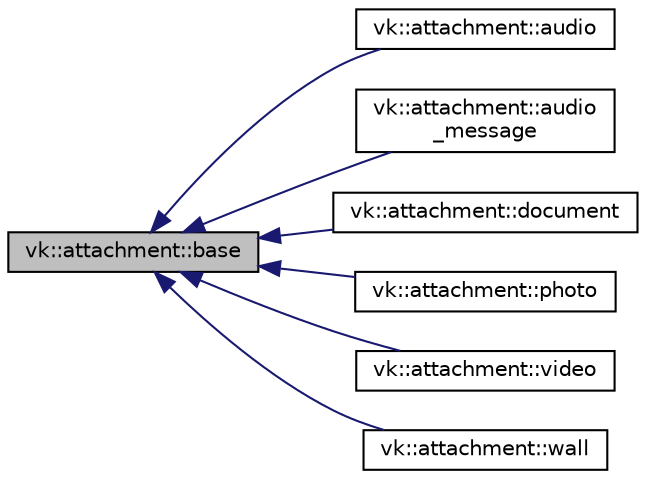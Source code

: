 digraph "vk::attachment::base"
{
 // LATEX_PDF_SIZE
  edge [fontname="Helvetica",fontsize="10",labelfontname="Helvetica",labelfontsize="10"];
  node [fontname="Helvetica",fontsize="10",shape=record];
  rankdir="LR";
  Node1 [label="vk::attachment::base",height=0.2,width=0.4,color="black", fillcolor="grey75", style="filled", fontcolor="black",tooltip=" "];
  Node1 -> Node2 [dir="back",color="midnightblue",fontsize="10",style="solid",fontname="Helvetica"];
  Node2 [label="vk::attachment::audio",height=0.2,width=0.4,color="black", fillcolor="white", style="filled",URL="$classvk_1_1attachment_1_1audio.html",tooltip=" "];
  Node1 -> Node3 [dir="back",color="midnightblue",fontsize="10",style="solid",fontname="Helvetica"];
  Node3 [label="vk::attachment::audio\l_message",height=0.2,width=0.4,color="black", fillcolor="white", style="filled",URL="$classvk_1_1attachment_1_1audio__message.html",tooltip=" "];
  Node1 -> Node4 [dir="back",color="midnightblue",fontsize="10",style="solid",fontname="Helvetica"];
  Node4 [label="vk::attachment::document",height=0.2,width=0.4,color="black", fillcolor="white", style="filled",URL="$classvk_1_1attachment_1_1document.html",tooltip=" "];
  Node1 -> Node5 [dir="back",color="midnightblue",fontsize="10",style="solid",fontname="Helvetica"];
  Node5 [label="vk::attachment::photo",height=0.2,width=0.4,color="black", fillcolor="white", style="filled",URL="$classvk_1_1attachment_1_1photo.html",tooltip=" "];
  Node1 -> Node6 [dir="back",color="midnightblue",fontsize="10",style="solid",fontname="Helvetica"];
  Node6 [label="vk::attachment::video",height=0.2,width=0.4,color="black", fillcolor="white", style="filled",URL="$classvk_1_1attachment_1_1video.html",tooltip=" "];
  Node1 -> Node7 [dir="back",color="midnightblue",fontsize="10",style="solid",fontname="Helvetica"];
  Node7 [label="vk::attachment::wall",height=0.2,width=0.4,color="black", fillcolor="white", style="filled",URL="$classvk_1_1attachment_1_1wall.html",tooltip=" "];
}
